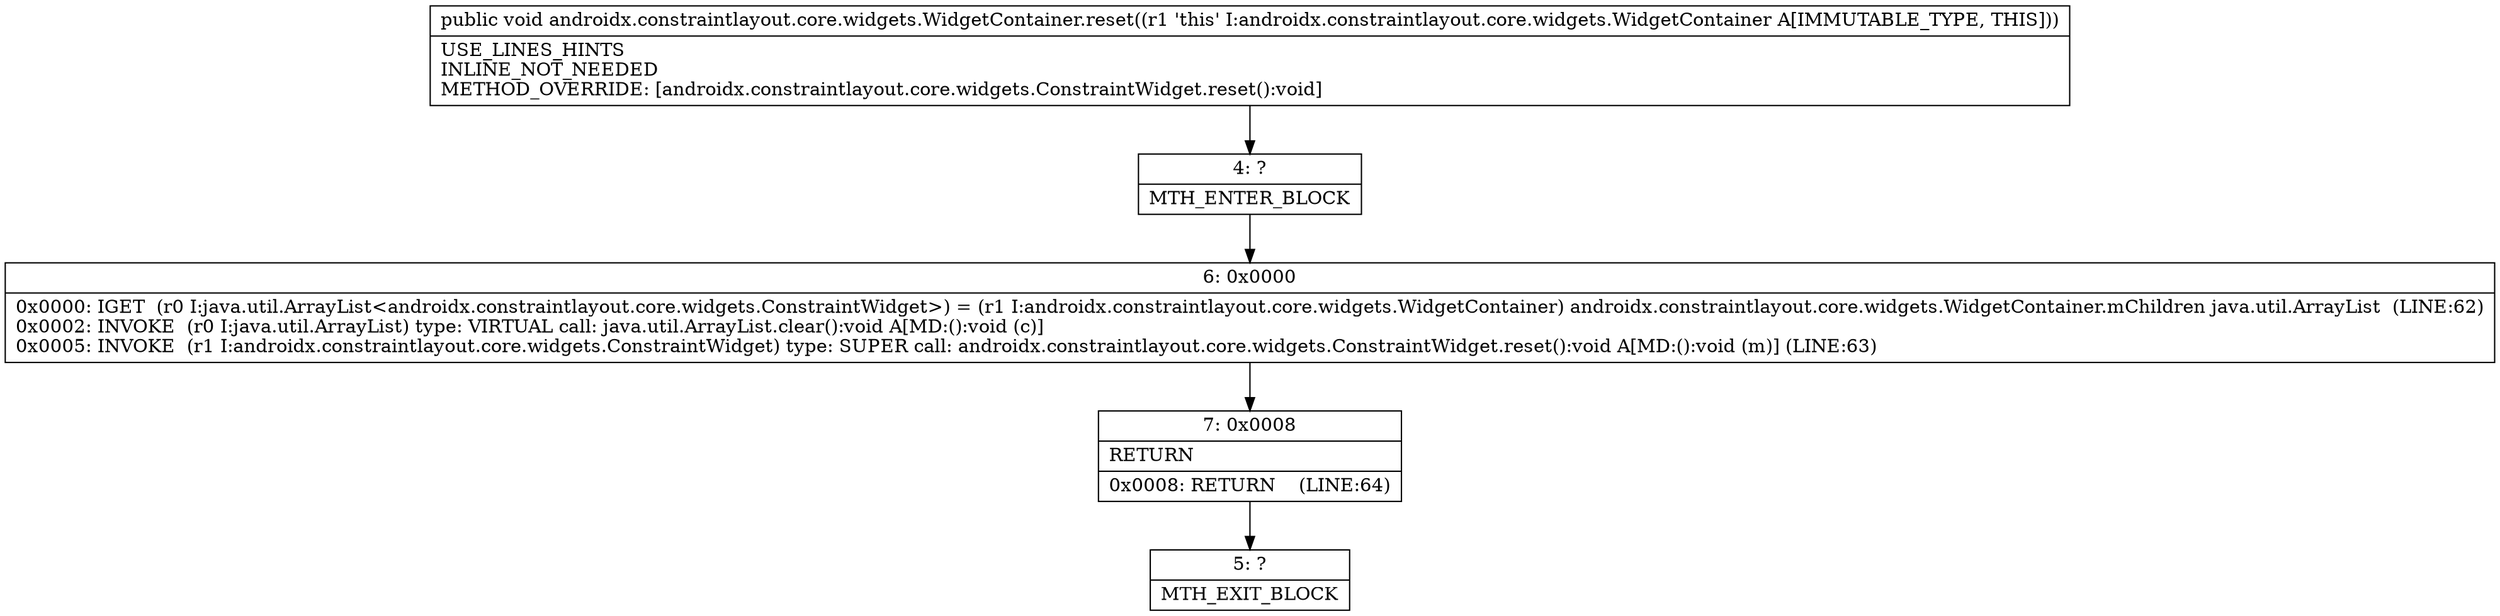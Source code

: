 digraph "CFG forandroidx.constraintlayout.core.widgets.WidgetContainer.reset()V" {
Node_4 [shape=record,label="{4\:\ ?|MTH_ENTER_BLOCK\l}"];
Node_6 [shape=record,label="{6\:\ 0x0000|0x0000: IGET  (r0 I:java.util.ArrayList\<androidx.constraintlayout.core.widgets.ConstraintWidget\>) = (r1 I:androidx.constraintlayout.core.widgets.WidgetContainer) androidx.constraintlayout.core.widgets.WidgetContainer.mChildren java.util.ArrayList  (LINE:62)\l0x0002: INVOKE  (r0 I:java.util.ArrayList) type: VIRTUAL call: java.util.ArrayList.clear():void A[MD:():void (c)]\l0x0005: INVOKE  (r1 I:androidx.constraintlayout.core.widgets.ConstraintWidget) type: SUPER call: androidx.constraintlayout.core.widgets.ConstraintWidget.reset():void A[MD:():void (m)] (LINE:63)\l}"];
Node_7 [shape=record,label="{7\:\ 0x0008|RETURN\l|0x0008: RETURN    (LINE:64)\l}"];
Node_5 [shape=record,label="{5\:\ ?|MTH_EXIT_BLOCK\l}"];
MethodNode[shape=record,label="{public void androidx.constraintlayout.core.widgets.WidgetContainer.reset((r1 'this' I:androidx.constraintlayout.core.widgets.WidgetContainer A[IMMUTABLE_TYPE, THIS]))  | USE_LINES_HINTS\lINLINE_NOT_NEEDED\lMETHOD_OVERRIDE: [androidx.constraintlayout.core.widgets.ConstraintWidget.reset():void]\l}"];
MethodNode -> Node_4;Node_4 -> Node_6;
Node_6 -> Node_7;
Node_7 -> Node_5;
}

